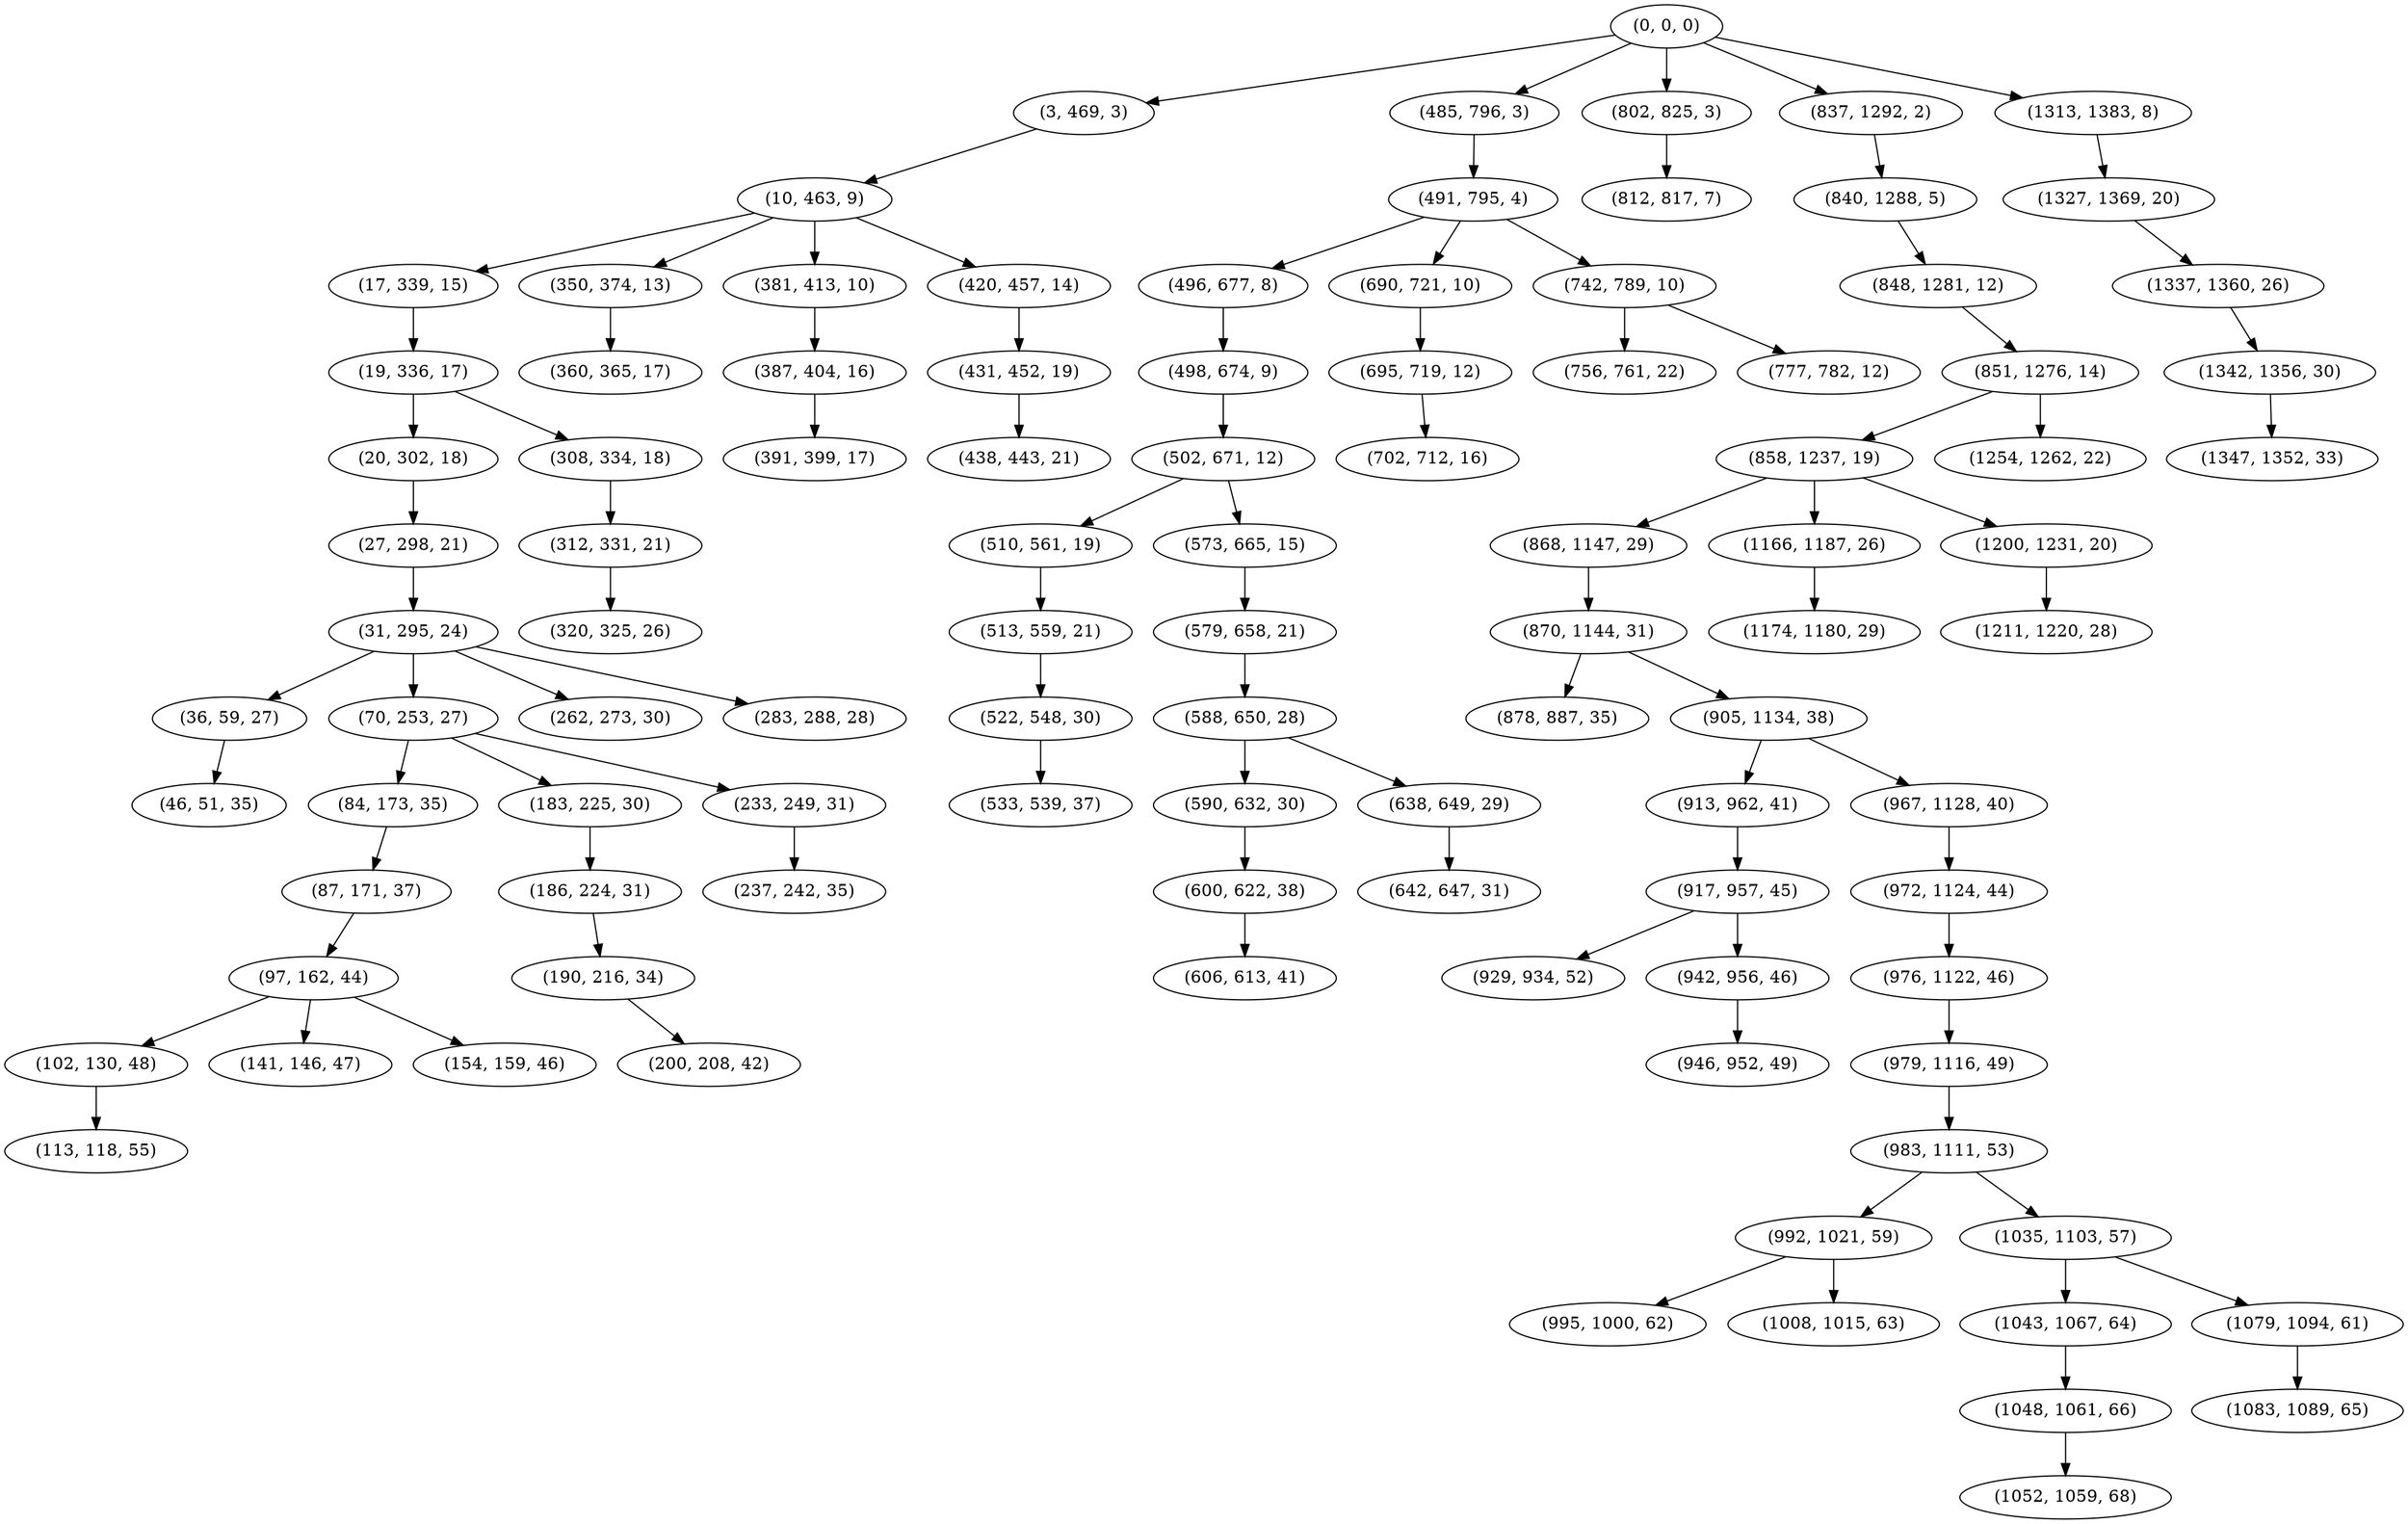 digraph tree {
    "(0, 0, 0)";
    "(3, 469, 3)";
    "(10, 463, 9)";
    "(17, 339, 15)";
    "(19, 336, 17)";
    "(20, 302, 18)";
    "(27, 298, 21)";
    "(31, 295, 24)";
    "(36, 59, 27)";
    "(46, 51, 35)";
    "(70, 253, 27)";
    "(84, 173, 35)";
    "(87, 171, 37)";
    "(97, 162, 44)";
    "(102, 130, 48)";
    "(113, 118, 55)";
    "(141, 146, 47)";
    "(154, 159, 46)";
    "(183, 225, 30)";
    "(186, 224, 31)";
    "(190, 216, 34)";
    "(200, 208, 42)";
    "(233, 249, 31)";
    "(237, 242, 35)";
    "(262, 273, 30)";
    "(283, 288, 28)";
    "(308, 334, 18)";
    "(312, 331, 21)";
    "(320, 325, 26)";
    "(350, 374, 13)";
    "(360, 365, 17)";
    "(381, 413, 10)";
    "(387, 404, 16)";
    "(391, 399, 17)";
    "(420, 457, 14)";
    "(431, 452, 19)";
    "(438, 443, 21)";
    "(485, 796, 3)";
    "(491, 795, 4)";
    "(496, 677, 8)";
    "(498, 674, 9)";
    "(502, 671, 12)";
    "(510, 561, 19)";
    "(513, 559, 21)";
    "(522, 548, 30)";
    "(533, 539, 37)";
    "(573, 665, 15)";
    "(579, 658, 21)";
    "(588, 650, 28)";
    "(590, 632, 30)";
    "(600, 622, 38)";
    "(606, 613, 41)";
    "(638, 649, 29)";
    "(642, 647, 31)";
    "(690, 721, 10)";
    "(695, 719, 12)";
    "(702, 712, 16)";
    "(742, 789, 10)";
    "(756, 761, 22)";
    "(777, 782, 12)";
    "(802, 825, 3)";
    "(812, 817, 7)";
    "(837, 1292, 2)";
    "(840, 1288, 5)";
    "(848, 1281, 12)";
    "(851, 1276, 14)";
    "(858, 1237, 19)";
    "(868, 1147, 29)";
    "(870, 1144, 31)";
    "(878, 887, 35)";
    "(905, 1134, 38)";
    "(913, 962, 41)";
    "(917, 957, 45)";
    "(929, 934, 52)";
    "(942, 956, 46)";
    "(946, 952, 49)";
    "(967, 1128, 40)";
    "(972, 1124, 44)";
    "(976, 1122, 46)";
    "(979, 1116, 49)";
    "(983, 1111, 53)";
    "(992, 1021, 59)";
    "(995, 1000, 62)";
    "(1008, 1015, 63)";
    "(1035, 1103, 57)";
    "(1043, 1067, 64)";
    "(1048, 1061, 66)";
    "(1052, 1059, 68)";
    "(1079, 1094, 61)";
    "(1083, 1089, 65)";
    "(1166, 1187, 26)";
    "(1174, 1180, 29)";
    "(1200, 1231, 20)";
    "(1211, 1220, 28)";
    "(1254, 1262, 22)";
    "(1313, 1383, 8)";
    "(1327, 1369, 20)";
    "(1337, 1360, 26)";
    "(1342, 1356, 30)";
    "(1347, 1352, 33)";
    "(0, 0, 0)" -> "(3, 469, 3)";
    "(0, 0, 0)" -> "(485, 796, 3)";
    "(0, 0, 0)" -> "(802, 825, 3)";
    "(0, 0, 0)" -> "(837, 1292, 2)";
    "(0, 0, 0)" -> "(1313, 1383, 8)";
    "(3, 469, 3)" -> "(10, 463, 9)";
    "(10, 463, 9)" -> "(17, 339, 15)";
    "(10, 463, 9)" -> "(350, 374, 13)";
    "(10, 463, 9)" -> "(381, 413, 10)";
    "(10, 463, 9)" -> "(420, 457, 14)";
    "(17, 339, 15)" -> "(19, 336, 17)";
    "(19, 336, 17)" -> "(20, 302, 18)";
    "(19, 336, 17)" -> "(308, 334, 18)";
    "(20, 302, 18)" -> "(27, 298, 21)";
    "(27, 298, 21)" -> "(31, 295, 24)";
    "(31, 295, 24)" -> "(36, 59, 27)";
    "(31, 295, 24)" -> "(70, 253, 27)";
    "(31, 295, 24)" -> "(262, 273, 30)";
    "(31, 295, 24)" -> "(283, 288, 28)";
    "(36, 59, 27)" -> "(46, 51, 35)";
    "(70, 253, 27)" -> "(84, 173, 35)";
    "(70, 253, 27)" -> "(183, 225, 30)";
    "(70, 253, 27)" -> "(233, 249, 31)";
    "(84, 173, 35)" -> "(87, 171, 37)";
    "(87, 171, 37)" -> "(97, 162, 44)";
    "(97, 162, 44)" -> "(102, 130, 48)";
    "(97, 162, 44)" -> "(141, 146, 47)";
    "(97, 162, 44)" -> "(154, 159, 46)";
    "(102, 130, 48)" -> "(113, 118, 55)";
    "(183, 225, 30)" -> "(186, 224, 31)";
    "(186, 224, 31)" -> "(190, 216, 34)";
    "(190, 216, 34)" -> "(200, 208, 42)";
    "(233, 249, 31)" -> "(237, 242, 35)";
    "(308, 334, 18)" -> "(312, 331, 21)";
    "(312, 331, 21)" -> "(320, 325, 26)";
    "(350, 374, 13)" -> "(360, 365, 17)";
    "(381, 413, 10)" -> "(387, 404, 16)";
    "(387, 404, 16)" -> "(391, 399, 17)";
    "(420, 457, 14)" -> "(431, 452, 19)";
    "(431, 452, 19)" -> "(438, 443, 21)";
    "(485, 796, 3)" -> "(491, 795, 4)";
    "(491, 795, 4)" -> "(496, 677, 8)";
    "(491, 795, 4)" -> "(690, 721, 10)";
    "(491, 795, 4)" -> "(742, 789, 10)";
    "(496, 677, 8)" -> "(498, 674, 9)";
    "(498, 674, 9)" -> "(502, 671, 12)";
    "(502, 671, 12)" -> "(510, 561, 19)";
    "(502, 671, 12)" -> "(573, 665, 15)";
    "(510, 561, 19)" -> "(513, 559, 21)";
    "(513, 559, 21)" -> "(522, 548, 30)";
    "(522, 548, 30)" -> "(533, 539, 37)";
    "(573, 665, 15)" -> "(579, 658, 21)";
    "(579, 658, 21)" -> "(588, 650, 28)";
    "(588, 650, 28)" -> "(590, 632, 30)";
    "(588, 650, 28)" -> "(638, 649, 29)";
    "(590, 632, 30)" -> "(600, 622, 38)";
    "(600, 622, 38)" -> "(606, 613, 41)";
    "(638, 649, 29)" -> "(642, 647, 31)";
    "(690, 721, 10)" -> "(695, 719, 12)";
    "(695, 719, 12)" -> "(702, 712, 16)";
    "(742, 789, 10)" -> "(756, 761, 22)";
    "(742, 789, 10)" -> "(777, 782, 12)";
    "(802, 825, 3)" -> "(812, 817, 7)";
    "(837, 1292, 2)" -> "(840, 1288, 5)";
    "(840, 1288, 5)" -> "(848, 1281, 12)";
    "(848, 1281, 12)" -> "(851, 1276, 14)";
    "(851, 1276, 14)" -> "(858, 1237, 19)";
    "(851, 1276, 14)" -> "(1254, 1262, 22)";
    "(858, 1237, 19)" -> "(868, 1147, 29)";
    "(858, 1237, 19)" -> "(1166, 1187, 26)";
    "(858, 1237, 19)" -> "(1200, 1231, 20)";
    "(868, 1147, 29)" -> "(870, 1144, 31)";
    "(870, 1144, 31)" -> "(878, 887, 35)";
    "(870, 1144, 31)" -> "(905, 1134, 38)";
    "(905, 1134, 38)" -> "(913, 962, 41)";
    "(905, 1134, 38)" -> "(967, 1128, 40)";
    "(913, 962, 41)" -> "(917, 957, 45)";
    "(917, 957, 45)" -> "(929, 934, 52)";
    "(917, 957, 45)" -> "(942, 956, 46)";
    "(942, 956, 46)" -> "(946, 952, 49)";
    "(967, 1128, 40)" -> "(972, 1124, 44)";
    "(972, 1124, 44)" -> "(976, 1122, 46)";
    "(976, 1122, 46)" -> "(979, 1116, 49)";
    "(979, 1116, 49)" -> "(983, 1111, 53)";
    "(983, 1111, 53)" -> "(992, 1021, 59)";
    "(983, 1111, 53)" -> "(1035, 1103, 57)";
    "(992, 1021, 59)" -> "(995, 1000, 62)";
    "(992, 1021, 59)" -> "(1008, 1015, 63)";
    "(1035, 1103, 57)" -> "(1043, 1067, 64)";
    "(1035, 1103, 57)" -> "(1079, 1094, 61)";
    "(1043, 1067, 64)" -> "(1048, 1061, 66)";
    "(1048, 1061, 66)" -> "(1052, 1059, 68)";
    "(1079, 1094, 61)" -> "(1083, 1089, 65)";
    "(1166, 1187, 26)" -> "(1174, 1180, 29)";
    "(1200, 1231, 20)" -> "(1211, 1220, 28)";
    "(1313, 1383, 8)" -> "(1327, 1369, 20)";
    "(1327, 1369, 20)" -> "(1337, 1360, 26)";
    "(1337, 1360, 26)" -> "(1342, 1356, 30)";
    "(1342, 1356, 30)" -> "(1347, 1352, 33)";
}
